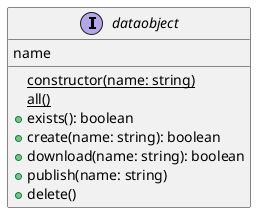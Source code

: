 @startuml
Interface dataobject{
  name
  {static} constructor(name: string)
  {static} all()
  + exists(): boolean
  + create(name: string): boolean
  + download(name: string): boolean
  + publish(name: string)
  + delete()
}
@enduml